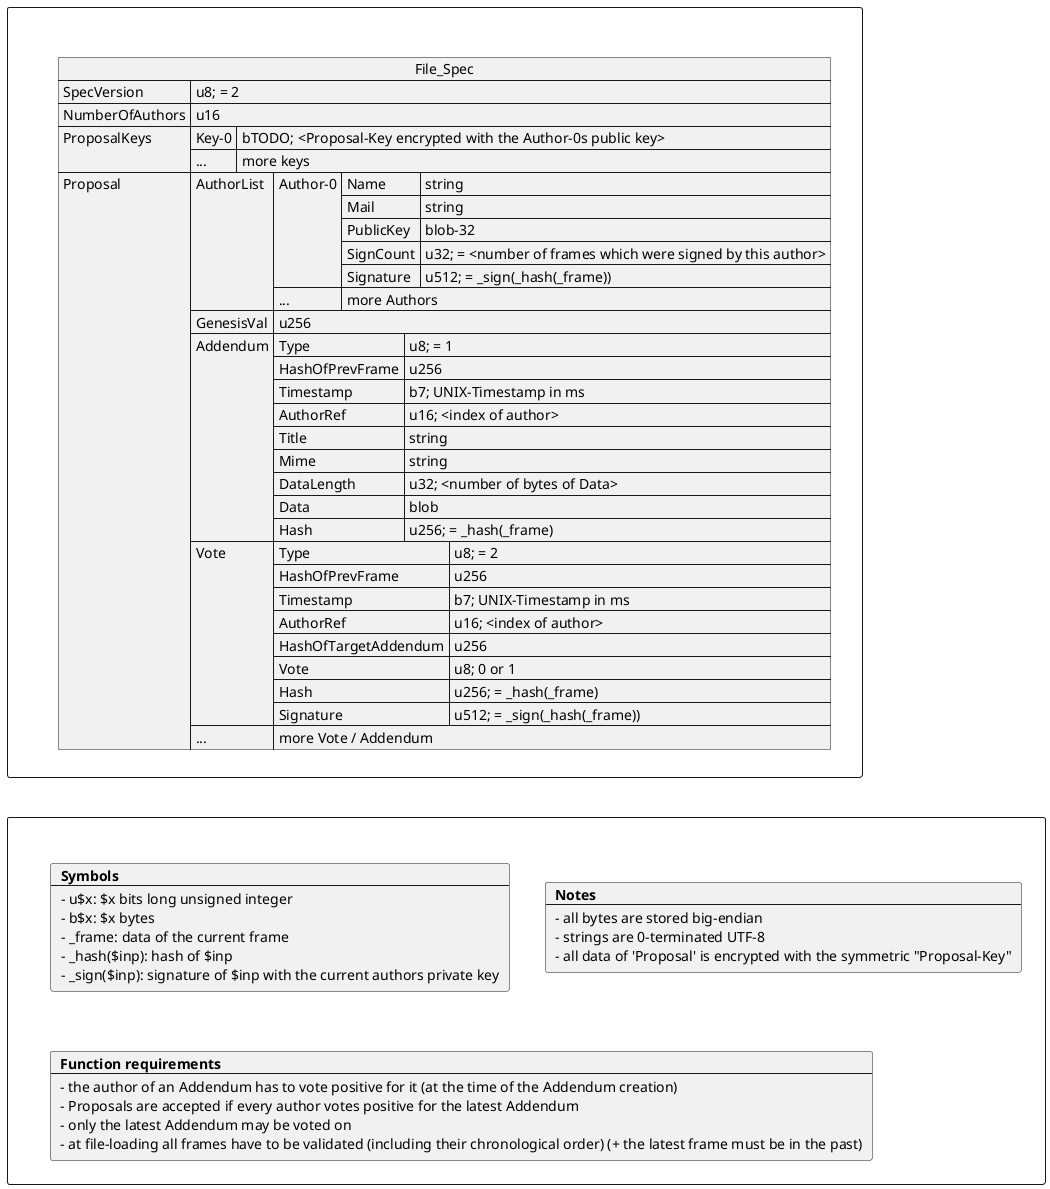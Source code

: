 @startuml

skinparam linetype ortho

rectangle " " as spec {
json File_Spec {
    "SpecVersion": "u8; = 2",

    "NumberOfAuthors": "u16",
    "ProposalKeys": {
        "Key-0": "bTODO; <Proposal-Key encrypted with the Author-0s public key>",
        "...": "more keys"
    },

    "Proposal": {
        "AuthorList": {
            "Author-0": {
                "Name": "string",
                "Mail": "string",
                "PublicKey": "blob-32",
                "SignCount": "u32; = <number of frames which were signed by this author>",
                "Signature": "u512; = _sign(_hash(_frame))"
            },
            "...": "more Authors"
        },

        "GenesisVal": "u256",

        "Addendum": {
            "Type": "u8; = 1",
            "HashOfPrevFrame": "u256",
            "Timestamp": "b7; UNIX-Timestamp in ms",
            "AuthorRef": "u16; <index of author>",
            "Title": "string",
            "Mime": "string",
            "DataLength": "u32; <number of bytes of Data>",
            "Data": "blob",
            "Hash": "u256; = _hash(_frame)"
        },
        "Vote": {
            "Type": "u8; = 2",
            "HashOfPrevFrame": "u256",
            "Timestamp": "b7; UNIX-Timestamp in ms",
            "AuthorRef": "u16; <index of author>",
            "HashOfTargetAddendum": "u256",
            "Vote": "u8; 0 or 1",
            "Hash": "u256; = _hash(_frame)",
            "Signature": "u512; = _sign(_hash(_frame))"
        },
        "...": "more Vote / Addendum"
    }
}
}

rectangle " " as notes {
card symbols [
   <b>Symbols</b>
   --
   - u$x: $x bits long unsigned integer
   - b$x: $x bytes
   - _frame: data of the current frame
   - _hash($inp): hash of $inp
   - _sign($inp): signature of $inp with the current authors private key
]

card notes [
    <b>Notes</b>
    --
    - all bytes are stored big-endian
    - strings are 0-terminated UTF-8
    - all data of 'Proposal' is encrypted with the symmetric "Proposal-Key"
]

card requirements [
    <b>Function requirements</b>
    --
    - the author of an Addendum has to vote positive for it (at the time of the Addendum creation)
    - Proposals are accepted if every author votes positive for the latest Addendum
    - only the latest Addendum may be voted on
    - at file-loading all frames have to be validated (including their chronological order) (+ the latest frame must be in the past)
]
}

spec --[hidden] notes

@enduml
